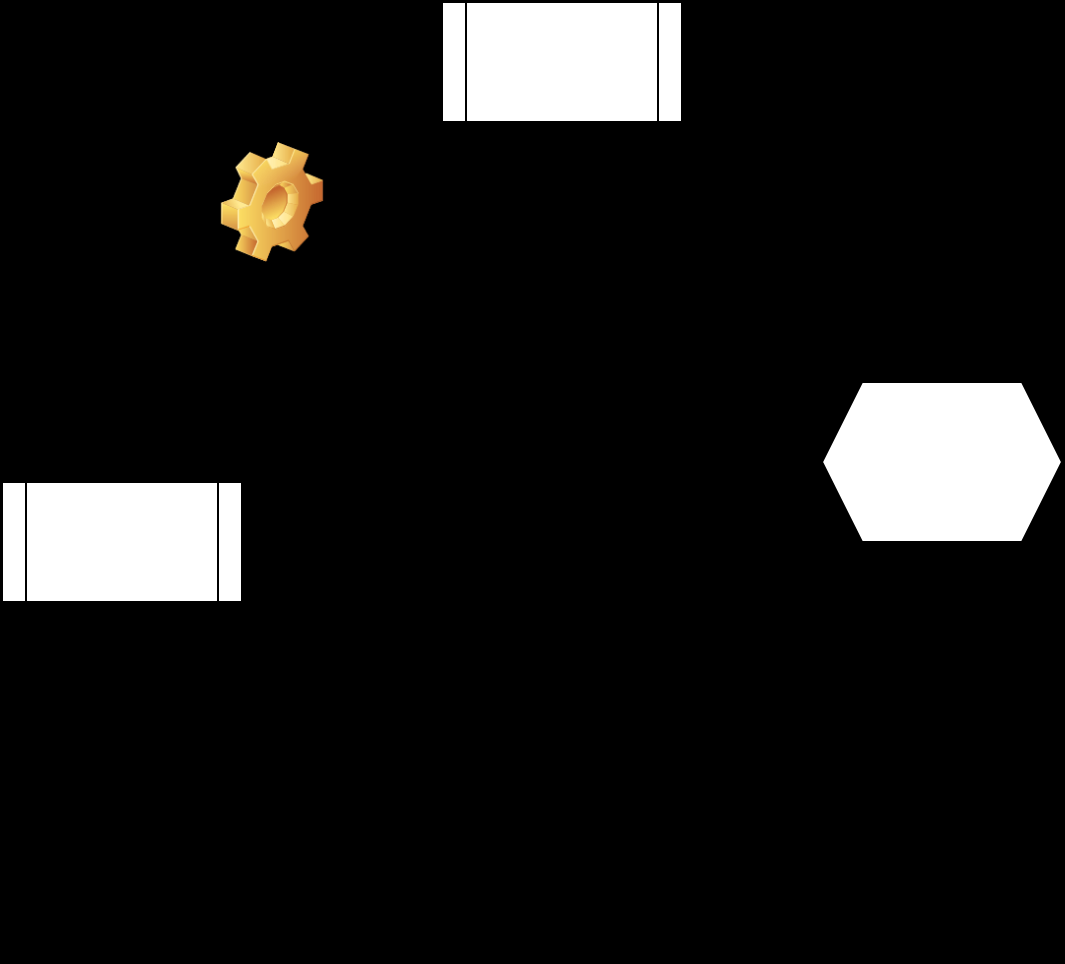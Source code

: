 <mxfile>
    <diagram id="EkswJj5LeBJV8DPey-6E" name="Page-1">
        <mxGraphModel dx="2135" dy="2315" grid="1" gridSize="10" guides="1" tooltips="1" connect="1" arrows="1" fold="1" page="1" pageScale="1" pageWidth="850" pageHeight="1100" background="#000000" math="0" shadow="0">
            <root>
                <mxCell id="0"/>
                <mxCell id="1" parent="0"/>
                <mxCell id="4" style="edgeStyle=none;curved=1;rounded=0;orthogonalLoop=1;jettySize=auto;html=1;endArrow=open;startSize=14;endSize=14;sourcePerimeterSpacing=8;targetPerimeterSpacing=8;entryX=0.5;entryY=0;entryDx=0;entryDy=0;" edge="1" parent="1">
                    <mxGeometry relative="1" as="geometry">
                        <mxPoint x="200" y="-570" as="targetPoint"/>
                        <mxPoint x="277.0" y="-639.548" as="sourcePoint"/>
                    </mxGeometry>
                </mxCell>
                <mxCell id="8" value="" style="edgeStyle=none;curved=1;rounded=0;orthogonalLoop=1;jettySize=auto;html=1;endArrow=open;startSize=14;endSize=14;sourcePerimeterSpacing=8;targetPerimeterSpacing=8;" edge="1" parent="1" source="5" target="6">
                    <mxGeometry relative="1" as="geometry"/>
                </mxCell>
                <mxCell id="9" style="edgeStyle=none;curved=1;rounded=0;orthogonalLoop=1;jettySize=auto;html=1;entryX=0.5;entryY=0;entryDx=0;entryDy=0;endArrow=open;startSize=14;endSize=14;sourcePerimeterSpacing=8;targetPerimeterSpacing=8;" edge="1" parent="1" source="5" target="7">
                    <mxGeometry relative="1" as="geometry"/>
                </mxCell>
                <mxCell id="5" value="" style="shape=process;whiteSpace=wrap;html=1;backgroundOutline=1;" vertex="1" parent="1">
                    <mxGeometry x="370" y="-1050" width="120" height="60" as="geometry"/>
                </mxCell>
                <mxCell id="6" value="" style="shape=process;whiteSpace=wrap;html=1;backgroundOutline=1;" vertex="1" parent="1">
                    <mxGeometry x="150" y="-810" width="120" height="60" as="geometry"/>
                </mxCell>
                <mxCell id="7" value="" style="shape=hexagon;perimeter=hexagonPerimeter2;whiteSpace=wrap;html=1;fixedSize=1;" vertex="1" parent="1">
                    <mxGeometry x="560" y="-860" width="120" height="80" as="geometry"/>
                </mxCell>
                <mxCell id="10" value="" style="image;html=1;image=img/lib/clip_art/general/Gear_128x128.png" vertex="1" parent="1">
                    <mxGeometry x="180" y="-980" width="210" height="60" as="geometry"/>
                </mxCell>
            </root>
        </mxGraphModel>
    </diagram>
</mxfile>